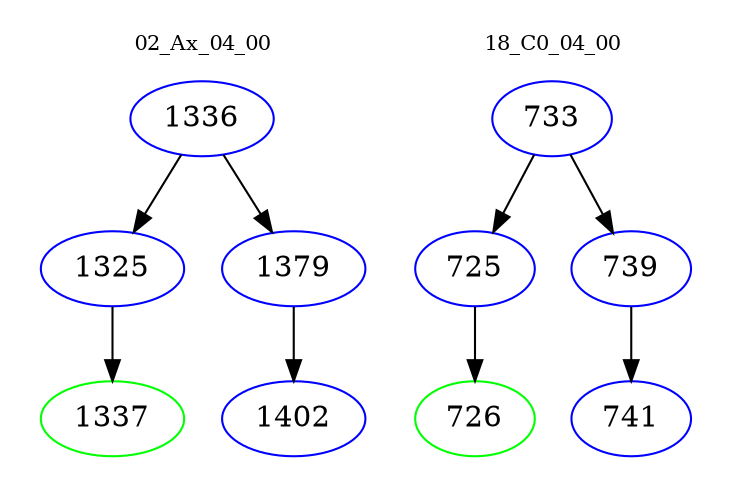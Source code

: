 digraph{
subgraph cluster_0 {
color = white
label = "02_Ax_04_00";
fontsize=10;
T0_1336 [label="1336", color="blue"]
T0_1336 -> T0_1325 [color="black"]
T0_1325 [label="1325", color="blue"]
T0_1325 -> T0_1337 [color="black"]
T0_1337 [label="1337", color="green"]
T0_1336 -> T0_1379 [color="black"]
T0_1379 [label="1379", color="blue"]
T0_1379 -> T0_1402 [color="black"]
T0_1402 [label="1402", color="blue"]
}
subgraph cluster_1 {
color = white
label = "18_C0_04_00";
fontsize=10;
T1_733 [label="733", color="blue"]
T1_733 -> T1_725 [color="black"]
T1_725 [label="725", color="blue"]
T1_725 -> T1_726 [color="black"]
T1_726 [label="726", color="green"]
T1_733 -> T1_739 [color="black"]
T1_739 [label="739", color="blue"]
T1_739 -> T1_741 [color="black"]
T1_741 [label="741", color="blue"]
}
}
